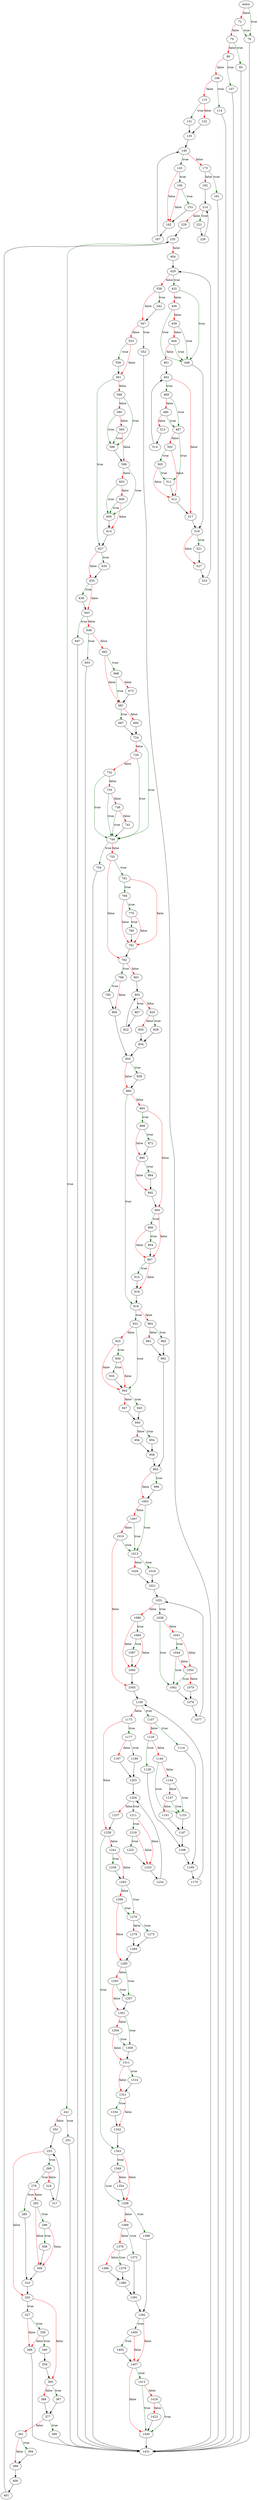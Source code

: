 digraph "sqlite3Update" {
	// Node definitions.
	5 [label=entry];
	72;
	78;
	79;
	85;
	86;
	107;
	108;
	114;
	115;
	131;
	132;
	135;
	140;
	143;
	150;
	153;
	162;
	167;
	173;
	191;
	192;
	214;
	221;
	226;
	229;
	235;
	241;
	251;
	252;
	253;
	260;
	278;
	285;
	293;
	296;
	308;
	309;
	310;
	316;
	317;
	320;
	327;
	330;
	340;
	348;
	359;
	360;
	367;
	368;
	377;
	390;
	391;
	394;
	399;
	400;
	401;
	404;
	429;
	432;
	436;
	439;
	444;
	448;
	461;
	462;
	469;
	480;
	487;
	502;
	505;
	511;
	512;
	513;
	514;
	517;
	518;
	521;
	527;
	533;
	539;
	542;
	547;
	552;
	553;
	559;
	561;
	568;
	580;
	583;
	586;
	599;
	603;
	606;
	609;
	614;
	627;
	630;
	635;
	638;
	643;
	647;
	648;
	653;
	662;
	668;
	673;
	681;
	687;
	692;
	724;
	729;
	732;
	735;
	738;
	741;
	744;
	754;
	755;
	761;
	766;
	770;
	780;
	781;
	782;
	788;
	795;
	800;
	801;
	802;
	807;
	822;
	825;
	828;
	835;
	854;
	855;
	858;
	860;
	865;
	868;
	872;
	880;
	884;
	892;
	893;
	896;
	904;
	907;
	915;
	918;
	919;
	922;
	925;
	930;
	935;
	942;
	945;
	947;
	950;
	954;
	956;
	958;
	962;
	965;
	981;
	992;
	993;
	996;
	1003;
	1007;
	1010;
	1013;
	1016;
	1020;
	1021;
	1031;
	1038;
	1041;
	1044;
	1050;
	1062;
	1070;
	1076;
	1077;
	1080;
	1084;
	1087;
	1092;
	1093;
	1100;
	1107;
	1114;
	1120;
	1128;
	1140;
	1144;
	1147;
	1153;
	1161;
	1167;
	1168;
	1169;
	1170;
	1173;
	1177;
	1190;
	1197;
	1203;
	1204;
	1211;
	1218;
	1225;
	1233;
	1234;
	1237;
	1238;
	1241;
	1256;
	1263;
	1266;
	1270;
	1273;
	1279;
	1284;
	1285;
	1293;
	1297;
	1301;
	1304;
	1308;
	1311;
	1314;
	1321;
	1334;
	1342;
	1343;
	1349;
	1354;
	1358;
	1368;
	1369;
	1372;
	1376;
	1379;
	1386;
	1390;
	1391;
	1392;
	1400;
	1405;
	1407;
	1413;
	1418;
	1423;
	1430;
	1431;

	// Edge definitions.
	5 -> 72 [
		color=red
		label=false
	];
	5 -> 78 [
		color=darkgreen
		label=true
	];
	72 -> 78 [
		color=darkgreen
		label=true
	];
	72 -> 79 [
		color=red
		label=false
	];
	78 -> 1431;
	79 -> 85 [
		color=darkgreen
		label=true
	];
	79 -> 86 [
		color=red
		label=false
	];
	85 -> 1431;
	86 -> 107 [
		color=darkgreen
		label=true
	];
	86 -> 108 [
		color=red
		label=false
	];
	107 -> 1431;
	108 -> 114 [
		color=darkgreen
		label=true
	];
	108 -> 115 [
		color=red
		label=false
	];
	114 -> 1431;
	115 -> 131 [
		color=darkgreen
		label=true
	];
	115 -> 132 [
		color=red
		label=false
	];
	131 -> 135;
	132 -> 135;
	135 -> 140;
	140 -> 143 [
		color=darkgreen
		label=true
	];
	140 -> 173 [
		color=red
		label=false
	];
	143 -> 150 [
		color=darkgreen
		label=true
	];
	143 -> 162 [
		color=red
		label=false
	];
	150 -> 153 [
		color=darkgreen
		label=true
	];
	150 -> 162 [
		color=red
		label=false
	];
	153 -> 162;
	162 -> 167;
	167 -> 140;
	173 -> 191 [
		color=darkgreen
		label=true
	];
	173 -> 192 [
		color=red
		label=false
	];
	191 -> 1431;
	192 -> 214;
	214 -> 221 [
		color=darkgreen
		label=true
	];
	214 -> 229 [
		color=red
		label=false
	];
	221 -> 226;
	226 -> 214;
	229 -> 235;
	235 -> 241 [
		color=darkgreen
		label=true
	];
	235 -> 404 [
		color=red
		label=false
	];
	241 -> 251 [
		color=darkgreen
		label=true
	];
	241 -> 252 [
		color=red
		label=false
	];
	251 -> 1431;
	252 -> 253;
	253 -> 260 [
		color=darkgreen
		label=true
	];
	253 -> 320 [
		color=red
		label=false
	];
	260 -> 278 [
		color=darkgreen
		label=true
	];
	260 -> 316 [
		color=red
		label=false
	];
	278 -> 285 [
		color=darkgreen
		label=true
	];
	278 -> 293 [
		color=red
		label=false
	];
	285 -> 310;
	293 -> 296 [
		color=darkgreen
		label=true
	];
	293 -> 309 [
		color=red
		label=false
	];
	296 -> 308 [
		color=darkgreen
		label=true
	];
	296 -> 309 [
		color=red
		label=false
	];
	308 -> 309;
	309 -> 310;
	310 -> 320;
	316 -> 317;
	317 -> 253;
	320 -> 327 [
		color=darkgreen
		label=true
	];
	320 -> 360 [
		color=red
		label=false
	];
	327 -> 330 [
		color=darkgreen
		label=true
	];
	327 -> 348 [
		color=red
		label=false
	];
	330 -> 340 [
		color=darkgreen
		label=true
	];
	330 -> 348 [
		color=red
		label=false
	];
	340 -> 359;
	348 -> 1431;
	359 -> 360;
	360 -> 367 [
		color=darkgreen
		label=true
	];
	360 -> 368 [
		color=red
		label=false
	];
	367 -> 377;
	368 -> 377;
	377 -> 390 [
		color=darkgreen
		label=true
	];
	377 -> 391 [
		color=red
		label=false
	];
	390 -> 1431;
	391 -> 394 [
		color=darkgreen
		label=true
	];
	391 -> 399 [
		color=red
		label=false
	];
	394 -> 399;
	399 -> 400;
	400 -> 401;
	401 -> 235;
	404 -> 429;
	429 -> 432 [
		color=darkgreen
		label=true
	];
	429 -> 539 [
		color=red
		label=false
	];
	432 -> 436 [
		color=red
		label=false
	];
	432 -> 448 [
		color=darkgreen
		label=true
	];
	436 -> 439 [
		color=red
		label=false
	];
	436 -> 448 [
		color=darkgreen
		label=true
	];
	439 -> 444 [
		color=red
		label=false
	];
	439 -> 448 [
		color=darkgreen
		label=true
	];
	444 -> 448 [
		color=darkgreen
		label=true
	];
	444 -> 461 [
		color=red
		label=false
	];
	448 -> 518;
	461 -> 462;
	462 -> 469 [
		color=darkgreen
		label=true
	];
	462 -> 517 [
		color=red
		label=false
	];
	469 -> 480 [
		color=red
		label=false
	];
	469 -> 487 [
		color=darkgreen
		label=true
	];
	480 -> 487 [
		color=darkgreen
		label=true
	];
	480 -> 513 [
		color=red
		label=false
	];
	487 -> 502 [
		color=red
		label=false
	];
	487 -> 511 [
		color=darkgreen
		label=true
	];
	502 -> 505 [
		color=darkgreen
		label=true
	];
	502 -> 512 [
		color=red
		label=false
	];
	505 -> 511 [
		color=darkgreen
		label=true
	];
	505 -> 512 [
		color=red
		label=false
	];
	511 -> 512;
	512 -> 517;
	513 -> 514;
	514 -> 462;
	517 -> 518;
	518 -> 521 [
		color=darkgreen
		label=true
	];
	518 -> 527 [
		color=red
		label=false
	];
	521 -> 527;
	527 -> 533;
	533 -> 429;
	539 -> 542 [
		color=darkgreen
		label=true
	];
	539 -> 547 [
		color=red
		label=false
	];
	542 -> 547;
	547 -> 552 [
		color=darkgreen
		label=true
	];
	547 -> 553 [
		color=red
		label=false
	];
	552 -> 1431;
	553 -> 559 [
		color=darkgreen
		label=true
	];
	553 -> 561 [
		color=red
		label=false
	];
	559 -> 561;
	561 -> 568 [
		color=red
		label=false
	];
	561 -> 627 [
		color=darkgreen
		label=true
	];
	568 -> 580 [
		color=red
		label=false
	];
	568 -> 586 [
		color=darkgreen
		label=true
	];
	580 -> 583 [
		color=red
		label=false
	];
	580 -> 586 [
		color=darkgreen
		label=true
	];
	583 -> 586 [
		color=darkgreen
		label=true
	];
	583 -> 599 [
		color=red
		label=false
	];
	586 -> 599;
	599 -> 603 [
		color=red
		label=false
	];
	599 -> 609 [
		color=darkgreen
		label=true
	];
	603 -> 606 [
		color=red
		label=false
	];
	603 -> 609 [
		color=darkgreen
		label=true
	];
	606 -> 609 [
		color=darkgreen
		label=true
	];
	606 -> 614 [
		color=red
		label=false
	];
	609 -> 614;
	614 -> 627;
	627 -> 630 [
		color=darkgreen
		label=true
	];
	627 -> 635 [
		color=red
		label=false
	];
	630 -> 635;
	635 -> 638 [
		color=darkgreen
		label=true
	];
	635 -> 643 [
		color=red
		label=false
	];
	638 -> 643;
	643 -> 647 [
		color=darkgreen
		label=true
	];
	643 -> 648 [
		color=red
		label=false
	];
	647 -> 1431;
	648 -> 653 [
		color=darkgreen
		label=true
	];
	648 -> 662 [
		color=red
		label=false
	];
	653 -> 1431;
	662 -> 668 [
		color=darkgreen
		label=true
	];
	662 -> 681 [
		color=red
		label=false
	];
	668 -> 673 [
		color=red
		label=false
	];
	668 -> 681 [
		color=darkgreen
		label=true
	];
	673 -> 681;
	681 -> 687 [
		color=darkgreen
		label=true
	];
	681 -> 692 [
		color=red
		label=false
	];
	687 -> 724;
	692 -> 724;
	724 -> 729 [
		color=red
		label=false
	];
	724 -> 744 [
		color=darkgreen
		label=true
	];
	729 -> 732 [
		color=red
		label=false
	];
	729 -> 744 [
		color=darkgreen
		label=true
	];
	732 -> 735 [
		color=red
		label=false
	];
	732 -> 744 [
		color=darkgreen
		label=true
	];
	735 -> 738 [
		color=red
		label=false
	];
	735 -> 744 [
		color=darkgreen
		label=true
	];
	738 -> 741 [
		color=red
		label=false
	];
	738 -> 744 [
		color=darkgreen
		label=true
	];
	741 -> 744;
	744 -> 754 [
		color=darkgreen
		label=true
	];
	744 -> 755 [
		color=red
		label=false
	];
	754 -> 1431;
	755 -> 761 [
		color=darkgreen
		label=true
	];
	755 -> 782 [
		color=red
		label=false
	];
	761 -> 766 [
		color=darkgreen
		label=true
	];
	761 -> 781 [
		color=red
		label=false
	];
	766 -> 770 [
		color=darkgreen
		label=true
	];
	766 -> 781 [
		color=red
		label=false
	];
	770 -> 780 [
		color=darkgreen
		label=true
	];
	770 -> 781 [
		color=red
		label=false
	];
	780 -> 781;
	781 -> 782;
	782 -> 788 [
		color=darkgreen
		label=true
	];
	782 -> 801 [
		color=red
		label=false
	];
	788 -> 795 [
		color=darkgreen
		label=true
	];
	788 -> 800 [
		color=red
		label=false
	];
	795 -> 800;
	800 -> 855;
	801 -> 802;
	802 -> 807 [
		color=darkgreen
		label=true
	];
	802 -> 825 [
		color=red
		label=false
	];
	807 -> 822;
	822 -> 802;
	825 -> 828 [
		color=darkgreen
		label=true
	];
	825 -> 835 [
		color=red
		label=false
	];
	828 -> 854;
	835 -> 854;
	854 -> 855;
	855 -> 858 [
		color=darkgreen
		label=true
	];
	855 -> 860 [
		color=red
		label=false
	];
	858 -> 860;
	860 -> 865 [
		color=red
		label=false
	];
	860 -> 919 [
		color=darkgreen
		label=true
	];
	865 -> 868 [
		color=darkgreen
		label=true
	];
	865 -> 893 [
		color=red
		label=false
	];
	868 -> 872 [
		color=darkgreen
		label=true
	];
	868 -> 880 [
		color=red
		label=false
	];
	872 -> 880;
	880 -> 884 [
		color=darkgreen
		label=true
	];
	880 -> 892 [
		color=red
		label=false
	];
	884 -> 892;
	892 -> 893;
	893 -> 896 [
		color=darkgreen
		label=true
	];
	893 -> 907 [
		color=red
		label=false
	];
	896 -> 904 [
		color=darkgreen
		label=true
	];
	896 -> 907 [
		color=red
		label=false
	];
	904 -> 907;
	907 -> 915 [
		color=darkgreen
		label=true
	];
	907 -> 918 [
		color=red
		label=false
	];
	915 -> 918;
	918 -> 919;
	919 -> 922 [
		color=darkgreen
		label=true
	];
	919 -> 962 [
		color=red
		label=false
	];
	922 -> 925 [
		color=red
		label=false
	];
	922 -> 942 [
		color=darkgreen
		label=true
	];
	925 -> 930 [
		color=darkgreen
		label=true
	];
	925 -> 942 [
		color=red
		label=false
	];
	930 -> 935 [
		color=darkgreen
		label=true
	];
	930 -> 942 [
		color=red
		label=false
	];
	935 -> 942;
	942 -> 945 [
		color=darkgreen
		label=true
	];
	942 -> 947 [
		color=red
		label=false
	];
	945 -> 950;
	947 -> 950;
	950 -> 954 [
		color=darkgreen
		label=true
	];
	950 -> 956 [
		color=red
		label=false
	];
	954 -> 958;
	956 -> 958;
	958 -> 993;
	962 -> 965 [
		color=darkgreen
		label=true
	];
	962 -> 981 [
		color=red
		label=false
	];
	965 -> 992;
	981 -> 992;
	992 -> 993;
	993 -> 996 [
		color=darkgreen
		label=true
	];
	993 -> 1003 [
		color=red
		label=false
	];
	996 -> 1003;
	1003 -> 1007 [
		color=red
		label=false
	];
	1003 -> 1013 [
		color=darkgreen
		label=true
	];
	1007 -> 1010 [
		color=red
		label=false
	];
	1007 -> 1013 [
		color=darkgreen
		label=true
	];
	1010 -> 1013 [
		color=darkgreen
		label=true
	];
	1010 -> 1093 [
		color=red
		label=false
	];
	1013 -> 1016 [
		color=darkgreen
		label=true
	];
	1013 -> 1020 [
		color=red
		label=false
	];
	1016 -> 1021;
	1020 -> 1021;
	1021 -> 1031;
	1031 -> 1038 [
		color=darkgreen
		label=true
	];
	1031 -> 1080 [
		color=red
		label=false
	];
	1038 -> 1041 [
		color=red
		label=false
	];
	1038 -> 1062 [
		color=darkgreen
		label=true
	];
	1041 -> 1044 [
		color=darkgreen
		label=true
	];
	1041 -> 1050 [
		color=red
		label=false
	];
	1044 -> 1050 [
		color=red
		label=false
	];
	1044 -> 1062 [
		color=darkgreen
		label=true
	];
	1050 -> 1062 [
		color=darkgreen
		label=true
	];
	1050 -> 1070 [
		color=red
		label=false
	];
	1062 -> 1076;
	1070 -> 1076;
	1076 -> 1077;
	1077 -> 1031;
	1080 -> 1084 [
		color=darkgreen
		label=true
	];
	1080 -> 1092 [
		color=red
		label=false
	];
	1084 -> 1087 [
		color=darkgreen
		label=true
	];
	1084 -> 1092 [
		color=red
		label=false
	];
	1087 -> 1092;
	1092 -> 1093;
	1093 -> 1100;
	1100 -> 1107 [
		color=darkgreen
		label=true
	];
	1100 -> 1173 [
		color=red
		label=false
	];
	1107 -> 1114 [
		color=darkgreen
		label=true
	];
	1107 -> 1120 [
		color=red
		label=false
	];
	1114 -> 1169;
	1120 -> 1128 [
		color=darkgreen
		label=true
	];
	1120 -> 1140 [
		color=red
		label=false
	];
	1128 -> 1168;
	1140 -> 1144 [
		color=red
		label=false
	];
	1140 -> 1153 [
		color=darkgreen
		label=true
	];
	1144 -> 1147 [
		color=red
		label=false
	];
	1144 -> 1153 [
		color=darkgreen
		label=true
	];
	1147 -> 1153 [
		color=darkgreen
		label=true
	];
	1147 -> 1161 [
		color=red
		label=false
	];
	1153 -> 1167;
	1161 -> 1167;
	1167 -> 1168;
	1168 -> 1169;
	1169 -> 1170;
	1170 -> 1100;
	1173 -> 1177 [
		color=darkgreen
		label=true
	];
	1173 -> 1238 [
		color=red
		label=false
	];
	1177 -> 1190 [
		color=darkgreen
		label=true
	];
	1177 -> 1197 [
		color=red
		label=false
	];
	1190 -> 1203;
	1197 -> 1203;
	1203 -> 1204;
	1204 -> 1211 [
		color=darkgreen
		label=true
	];
	1204 -> 1237 [
		color=red
		label=false
	];
	1211 -> 1218 [
		color=darkgreen
		label=true
	];
	1211 -> 1233 [
		color=red
		label=false
	];
	1218 -> 1225 [
		color=darkgreen
		label=true
	];
	1218 -> 1233 [
		color=red
		label=false
	];
	1225 -> 1233;
	1233 -> 1234;
	1234 -> 1204;
	1237 -> 1238;
	1238 -> 1241 [
		color=red
		label=false
	];
	1238 -> 1343 [
		color=darkgreen
		label=true
	];
	1241 -> 1256 [
		color=darkgreen
		label=true
	];
	1241 -> 1263 [
		color=red
		label=false
	];
	1256 -> 1263;
	1263 -> 1266 [
		color=red
		label=false
	];
	1263 -> 1270 [
		color=darkgreen
		label=true
	];
	1266 -> 1270 [
		color=darkgreen
		label=true
	];
	1266 -> 1285 [
		color=red
		label=false
	];
	1270 -> 1273 [
		color=darkgreen
		label=true
	];
	1270 -> 1279 [
		color=red
		label=false
	];
	1273 -> 1284;
	1279 -> 1284;
	1284 -> 1285;
	1285 -> 1293 [
		color=red
		label=false
	];
	1285 -> 1297 [
		color=darkgreen
		label=true
	];
	1293 -> 1297 [
		color=darkgreen
		label=true
	];
	1293 -> 1301 [
		color=red
		label=false
	];
	1297 -> 1301;
	1301 -> 1304 [
		color=red
		label=false
	];
	1301 -> 1308 [
		color=darkgreen
		label=true
	];
	1304 -> 1308 [
		color=darkgreen
		label=true
	];
	1304 -> 1311 [
		color=red
		label=false
	];
	1308 -> 1311;
	1311 -> 1314 [
		color=darkgreen
		label=true
	];
	1311 -> 1321 [
		color=red
		label=false
	];
	1314 -> 1321;
	1321 -> 1334 [
		color=darkgreen
		label=true
	];
	1321 -> 1342 [
		color=red
		label=false
	];
	1334 -> 1342;
	1342 -> 1343;
	1343 -> 1349 [
		color=darkgreen
		label=true
	];
	1343 -> 1358 [
		color=red
		label=false
	];
	1349 -> 1354 [
		color=red
		label=false
	];
	1349 -> 1358 [
		color=darkgreen
		label=true
	];
	1354 -> 1358;
	1358 -> 1368 [
		color=darkgreen
		label=true
	];
	1358 -> 1369 [
		color=red
		label=false
	];
	1368 -> 1392;
	1369 -> 1372 [
		color=darkgreen
		label=true
	];
	1369 -> 1376 [
		color=red
		label=false
	];
	1372 -> 1391;
	1376 -> 1379 [
		color=darkgreen
		label=true
	];
	1376 -> 1386 [
		color=red
		label=false
	];
	1379 -> 1390;
	1386 -> 1390;
	1390 -> 1391;
	1391 -> 1392;
	1392 -> 1400 [
		color=darkgreen
		label=true
	];
	1392 -> 1407 [
		color=red
		label=false
	];
	1400 -> 1405 [
		color=darkgreen
		label=true
	];
	1400 -> 1407 [
		color=red
		label=false
	];
	1405 -> 1407;
	1407 -> 1413 [
		color=darkgreen
		label=true
	];
	1407 -> 1430 [
		color=red
		label=false
	];
	1413 -> 1418 [
		color=red
		label=false
	];
	1413 -> 1430 [
		color=darkgreen
		label=true
	];
	1418 -> 1423 [
		color=red
		label=false
	];
	1418 -> 1430 [
		color=darkgreen
		label=true
	];
	1423 -> 1430;
	1430 -> 1431;
}